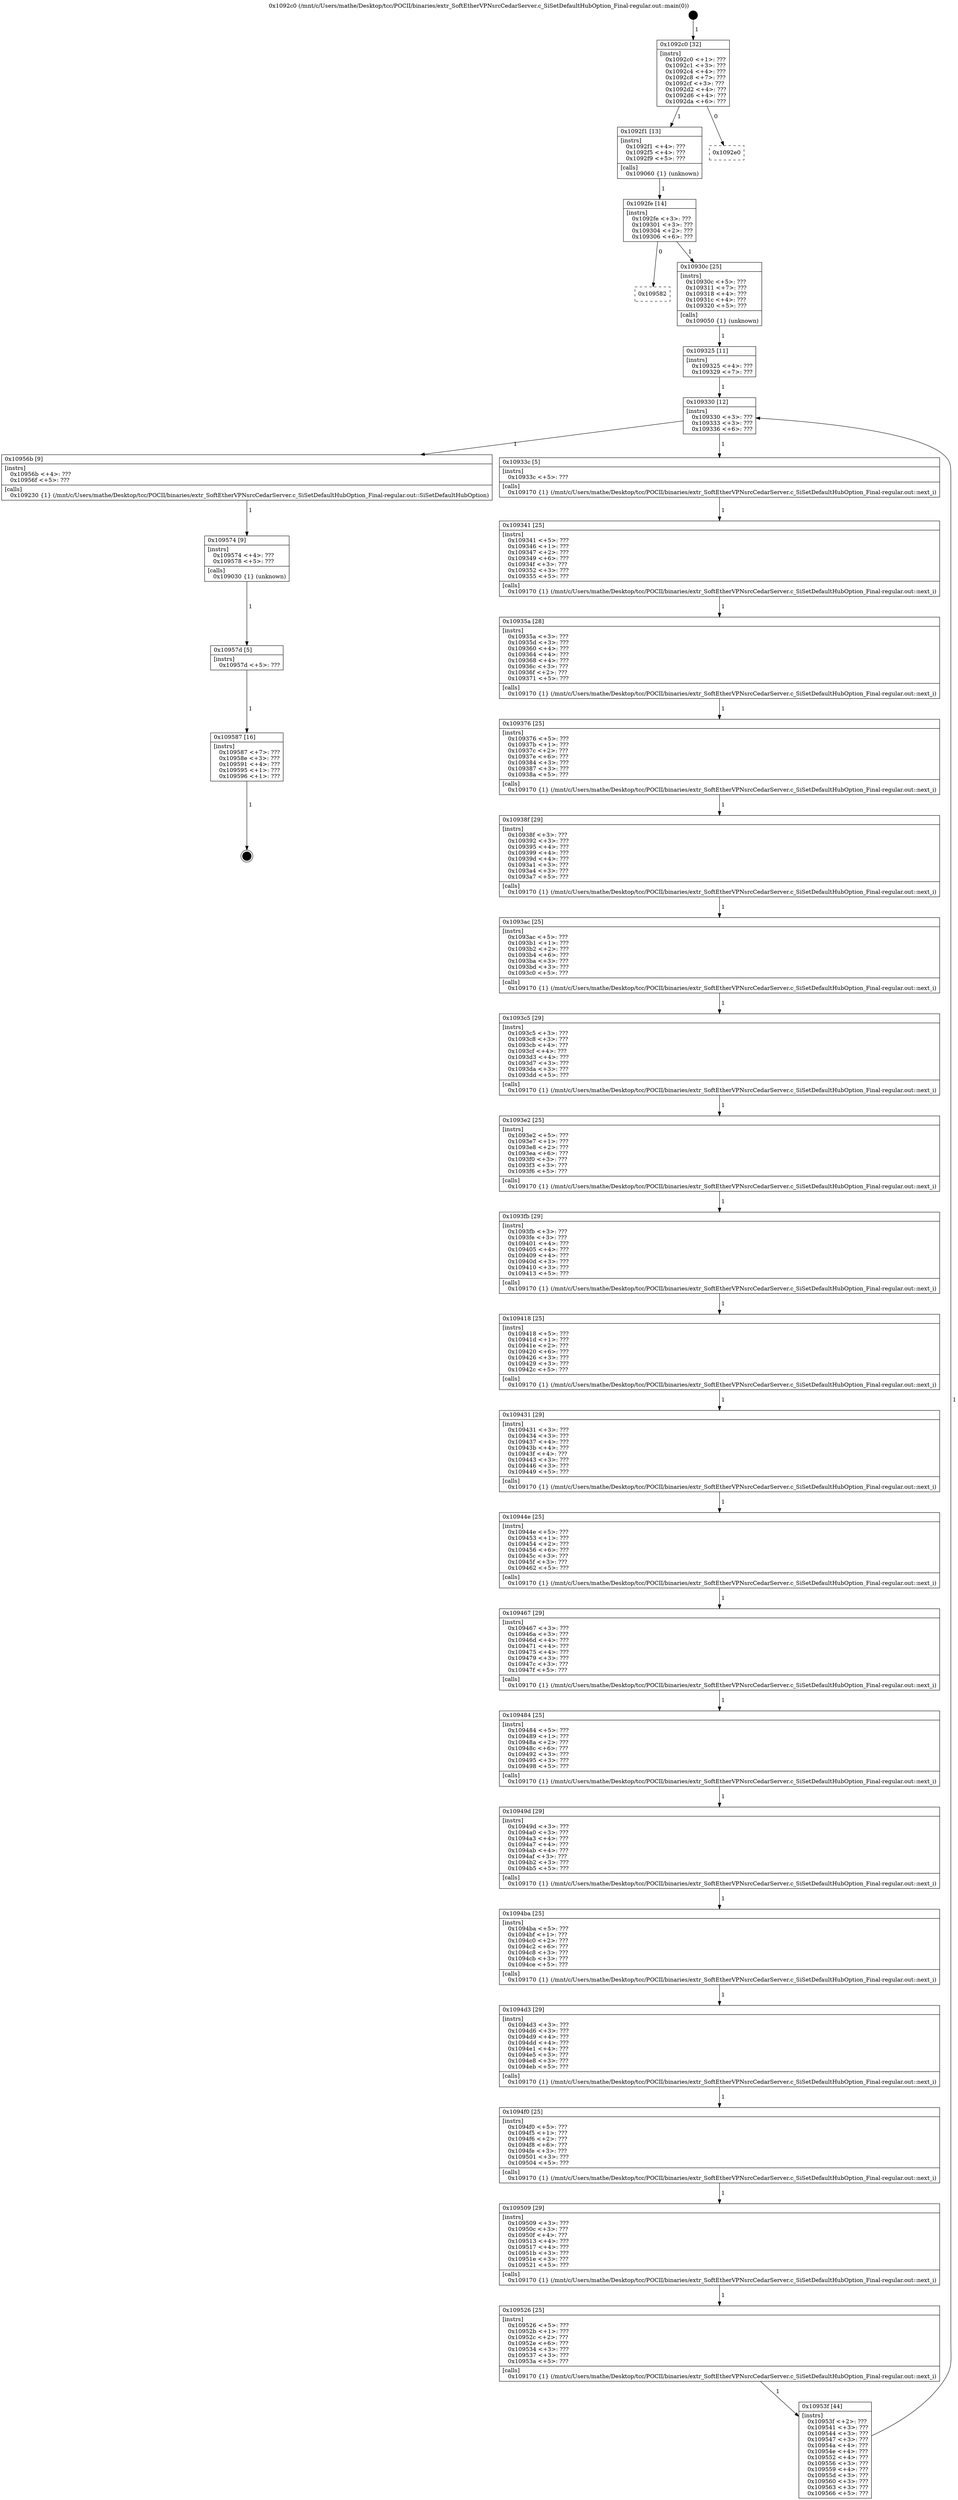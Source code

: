 digraph "0x1092c0" {
  label = "0x1092c0 (/mnt/c/Users/mathe/Desktop/tcc/POCII/binaries/extr_SoftEtherVPNsrcCedarServer.c_SiSetDefaultHubOption_Final-regular.out::main(0))"
  labelloc = "t"
  node[shape=record]

  Entry [label="",width=0.3,height=0.3,shape=circle,fillcolor=black,style=filled]
  "0x1092c0" [label="{
     0x1092c0 [32]\l
     | [instrs]\l
     &nbsp;&nbsp;0x1092c0 \<+1\>: ???\l
     &nbsp;&nbsp;0x1092c1 \<+3\>: ???\l
     &nbsp;&nbsp;0x1092c4 \<+4\>: ???\l
     &nbsp;&nbsp;0x1092c8 \<+7\>: ???\l
     &nbsp;&nbsp;0x1092cf \<+3\>: ???\l
     &nbsp;&nbsp;0x1092d2 \<+4\>: ???\l
     &nbsp;&nbsp;0x1092d6 \<+4\>: ???\l
     &nbsp;&nbsp;0x1092da \<+6\>: ???\l
  }"]
  "0x1092f1" [label="{
     0x1092f1 [13]\l
     | [instrs]\l
     &nbsp;&nbsp;0x1092f1 \<+4\>: ???\l
     &nbsp;&nbsp;0x1092f5 \<+4\>: ???\l
     &nbsp;&nbsp;0x1092f9 \<+5\>: ???\l
     | [calls]\l
     &nbsp;&nbsp;0x109060 \{1\} (unknown)\l
  }"]
  "0x1092e0" [label="{
     0x1092e0\l
  }", style=dashed]
  "0x1092fe" [label="{
     0x1092fe [14]\l
     | [instrs]\l
     &nbsp;&nbsp;0x1092fe \<+3\>: ???\l
     &nbsp;&nbsp;0x109301 \<+3\>: ???\l
     &nbsp;&nbsp;0x109304 \<+2\>: ???\l
     &nbsp;&nbsp;0x109306 \<+6\>: ???\l
  }"]
  "0x109582" [label="{
     0x109582\l
  }", style=dashed]
  "0x10930c" [label="{
     0x10930c [25]\l
     | [instrs]\l
     &nbsp;&nbsp;0x10930c \<+5\>: ???\l
     &nbsp;&nbsp;0x109311 \<+7\>: ???\l
     &nbsp;&nbsp;0x109318 \<+4\>: ???\l
     &nbsp;&nbsp;0x10931c \<+4\>: ???\l
     &nbsp;&nbsp;0x109320 \<+5\>: ???\l
     | [calls]\l
     &nbsp;&nbsp;0x109050 \{1\} (unknown)\l
  }"]
  Exit [label="",width=0.3,height=0.3,shape=circle,fillcolor=black,style=filled,peripheries=2]
  "0x109330" [label="{
     0x109330 [12]\l
     | [instrs]\l
     &nbsp;&nbsp;0x109330 \<+3\>: ???\l
     &nbsp;&nbsp;0x109333 \<+3\>: ???\l
     &nbsp;&nbsp;0x109336 \<+6\>: ???\l
  }"]
  "0x10956b" [label="{
     0x10956b [9]\l
     | [instrs]\l
     &nbsp;&nbsp;0x10956b \<+4\>: ???\l
     &nbsp;&nbsp;0x10956f \<+5\>: ???\l
     | [calls]\l
     &nbsp;&nbsp;0x109230 \{1\} (/mnt/c/Users/mathe/Desktop/tcc/POCII/binaries/extr_SoftEtherVPNsrcCedarServer.c_SiSetDefaultHubOption_Final-regular.out::SiSetDefaultHubOption)\l
  }"]
  "0x10933c" [label="{
     0x10933c [5]\l
     | [instrs]\l
     &nbsp;&nbsp;0x10933c \<+5\>: ???\l
     | [calls]\l
     &nbsp;&nbsp;0x109170 \{1\} (/mnt/c/Users/mathe/Desktop/tcc/POCII/binaries/extr_SoftEtherVPNsrcCedarServer.c_SiSetDefaultHubOption_Final-regular.out::next_i)\l
  }"]
  "0x109341" [label="{
     0x109341 [25]\l
     | [instrs]\l
     &nbsp;&nbsp;0x109341 \<+5\>: ???\l
     &nbsp;&nbsp;0x109346 \<+1\>: ???\l
     &nbsp;&nbsp;0x109347 \<+2\>: ???\l
     &nbsp;&nbsp;0x109349 \<+6\>: ???\l
     &nbsp;&nbsp;0x10934f \<+3\>: ???\l
     &nbsp;&nbsp;0x109352 \<+3\>: ???\l
     &nbsp;&nbsp;0x109355 \<+5\>: ???\l
     | [calls]\l
     &nbsp;&nbsp;0x109170 \{1\} (/mnt/c/Users/mathe/Desktop/tcc/POCII/binaries/extr_SoftEtherVPNsrcCedarServer.c_SiSetDefaultHubOption_Final-regular.out::next_i)\l
  }"]
  "0x10935a" [label="{
     0x10935a [28]\l
     | [instrs]\l
     &nbsp;&nbsp;0x10935a \<+3\>: ???\l
     &nbsp;&nbsp;0x10935d \<+3\>: ???\l
     &nbsp;&nbsp;0x109360 \<+4\>: ???\l
     &nbsp;&nbsp;0x109364 \<+4\>: ???\l
     &nbsp;&nbsp;0x109368 \<+4\>: ???\l
     &nbsp;&nbsp;0x10936c \<+3\>: ???\l
     &nbsp;&nbsp;0x10936f \<+2\>: ???\l
     &nbsp;&nbsp;0x109371 \<+5\>: ???\l
     | [calls]\l
     &nbsp;&nbsp;0x109170 \{1\} (/mnt/c/Users/mathe/Desktop/tcc/POCII/binaries/extr_SoftEtherVPNsrcCedarServer.c_SiSetDefaultHubOption_Final-regular.out::next_i)\l
  }"]
  "0x109376" [label="{
     0x109376 [25]\l
     | [instrs]\l
     &nbsp;&nbsp;0x109376 \<+5\>: ???\l
     &nbsp;&nbsp;0x10937b \<+1\>: ???\l
     &nbsp;&nbsp;0x10937c \<+2\>: ???\l
     &nbsp;&nbsp;0x10937e \<+6\>: ???\l
     &nbsp;&nbsp;0x109384 \<+3\>: ???\l
     &nbsp;&nbsp;0x109387 \<+3\>: ???\l
     &nbsp;&nbsp;0x10938a \<+5\>: ???\l
     | [calls]\l
     &nbsp;&nbsp;0x109170 \{1\} (/mnt/c/Users/mathe/Desktop/tcc/POCII/binaries/extr_SoftEtherVPNsrcCedarServer.c_SiSetDefaultHubOption_Final-regular.out::next_i)\l
  }"]
  "0x10938f" [label="{
     0x10938f [29]\l
     | [instrs]\l
     &nbsp;&nbsp;0x10938f \<+3\>: ???\l
     &nbsp;&nbsp;0x109392 \<+3\>: ???\l
     &nbsp;&nbsp;0x109395 \<+4\>: ???\l
     &nbsp;&nbsp;0x109399 \<+4\>: ???\l
     &nbsp;&nbsp;0x10939d \<+4\>: ???\l
     &nbsp;&nbsp;0x1093a1 \<+3\>: ???\l
     &nbsp;&nbsp;0x1093a4 \<+3\>: ???\l
     &nbsp;&nbsp;0x1093a7 \<+5\>: ???\l
     | [calls]\l
     &nbsp;&nbsp;0x109170 \{1\} (/mnt/c/Users/mathe/Desktop/tcc/POCII/binaries/extr_SoftEtherVPNsrcCedarServer.c_SiSetDefaultHubOption_Final-regular.out::next_i)\l
  }"]
  "0x1093ac" [label="{
     0x1093ac [25]\l
     | [instrs]\l
     &nbsp;&nbsp;0x1093ac \<+5\>: ???\l
     &nbsp;&nbsp;0x1093b1 \<+1\>: ???\l
     &nbsp;&nbsp;0x1093b2 \<+2\>: ???\l
     &nbsp;&nbsp;0x1093b4 \<+6\>: ???\l
     &nbsp;&nbsp;0x1093ba \<+3\>: ???\l
     &nbsp;&nbsp;0x1093bd \<+3\>: ???\l
     &nbsp;&nbsp;0x1093c0 \<+5\>: ???\l
     | [calls]\l
     &nbsp;&nbsp;0x109170 \{1\} (/mnt/c/Users/mathe/Desktop/tcc/POCII/binaries/extr_SoftEtherVPNsrcCedarServer.c_SiSetDefaultHubOption_Final-regular.out::next_i)\l
  }"]
  "0x1093c5" [label="{
     0x1093c5 [29]\l
     | [instrs]\l
     &nbsp;&nbsp;0x1093c5 \<+3\>: ???\l
     &nbsp;&nbsp;0x1093c8 \<+3\>: ???\l
     &nbsp;&nbsp;0x1093cb \<+4\>: ???\l
     &nbsp;&nbsp;0x1093cf \<+4\>: ???\l
     &nbsp;&nbsp;0x1093d3 \<+4\>: ???\l
     &nbsp;&nbsp;0x1093d7 \<+3\>: ???\l
     &nbsp;&nbsp;0x1093da \<+3\>: ???\l
     &nbsp;&nbsp;0x1093dd \<+5\>: ???\l
     | [calls]\l
     &nbsp;&nbsp;0x109170 \{1\} (/mnt/c/Users/mathe/Desktop/tcc/POCII/binaries/extr_SoftEtherVPNsrcCedarServer.c_SiSetDefaultHubOption_Final-regular.out::next_i)\l
  }"]
  "0x1093e2" [label="{
     0x1093e2 [25]\l
     | [instrs]\l
     &nbsp;&nbsp;0x1093e2 \<+5\>: ???\l
     &nbsp;&nbsp;0x1093e7 \<+1\>: ???\l
     &nbsp;&nbsp;0x1093e8 \<+2\>: ???\l
     &nbsp;&nbsp;0x1093ea \<+6\>: ???\l
     &nbsp;&nbsp;0x1093f0 \<+3\>: ???\l
     &nbsp;&nbsp;0x1093f3 \<+3\>: ???\l
     &nbsp;&nbsp;0x1093f6 \<+5\>: ???\l
     | [calls]\l
     &nbsp;&nbsp;0x109170 \{1\} (/mnt/c/Users/mathe/Desktop/tcc/POCII/binaries/extr_SoftEtherVPNsrcCedarServer.c_SiSetDefaultHubOption_Final-regular.out::next_i)\l
  }"]
  "0x1093fb" [label="{
     0x1093fb [29]\l
     | [instrs]\l
     &nbsp;&nbsp;0x1093fb \<+3\>: ???\l
     &nbsp;&nbsp;0x1093fe \<+3\>: ???\l
     &nbsp;&nbsp;0x109401 \<+4\>: ???\l
     &nbsp;&nbsp;0x109405 \<+4\>: ???\l
     &nbsp;&nbsp;0x109409 \<+4\>: ???\l
     &nbsp;&nbsp;0x10940d \<+3\>: ???\l
     &nbsp;&nbsp;0x109410 \<+3\>: ???\l
     &nbsp;&nbsp;0x109413 \<+5\>: ???\l
     | [calls]\l
     &nbsp;&nbsp;0x109170 \{1\} (/mnt/c/Users/mathe/Desktop/tcc/POCII/binaries/extr_SoftEtherVPNsrcCedarServer.c_SiSetDefaultHubOption_Final-regular.out::next_i)\l
  }"]
  "0x109418" [label="{
     0x109418 [25]\l
     | [instrs]\l
     &nbsp;&nbsp;0x109418 \<+5\>: ???\l
     &nbsp;&nbsp;0x10941d \<+1\>: ???\l
     &nbsp;&nbsp;0x10941e \<+2\>: ???\l
     &nbsp;&nbsp;0x109420 \<+6\>: ???\l
     &nbsp;&nbsp;0x109426 \<+3\>: ???\l
     &nbsp;&nbsp;0x109429 \<+3\>: ???\l
     &nbsp;&nbsp;0x10942c \<+5\>: ???\l
     | [calls]\l
     &nbsp;&nbsp;0x109170 \{1\} (/mnt/c/Users/mathe/Desktop/tcc/POCII/binaries/extr_SoftEtherVPNsrcCedarServer.c_SiSetDefaultHubOption_Final-regular.out::next_i)\l
  }"]
  "0x109431" [label="{
     0x109431 [29]\l
     | [instrs]\l
     &nbsp;&nbsp;0x109431 \<+3\>: ???\l
     &nbsp;&nbsp;0x109434 \<+3\>: ???\l
     &nbsp;&nbsp;0x109437 \<+4\>: ???\l
     &nbsp;&nbsp;0x10943b \<+4\>: ???\l
     &nbsp;&nbsp;0x10943f \<+4\>: ???\l
     &nbsp;&nbsp;0x109443 \<+3\>: ???\l
     &nbsp;&nbsp;0x109446 \<+3\>: ???\l
     &nbsp;&nbsp;0x109449 \<+5\>: ???\l
     | [calls]\l
     &nbsp;&nbsp;0x109170 \{1\} (/mnt/c/Users/mathe/Desktop/tcc/POCII/binaries/extr_SoftEtherVPNsrcCedarServer.c_SiSetDefaultHubOption_Final-regular.out::next_i)\l
  }"]
  "0x10944e" [label="{
     0x10944e [25]\l
     | [instrs]\l
     &nbsp;&nbsp;0x10944e \<+5\>: ???\l
     &nbsp;&nbsp;0x109453 \<+1\>: ???\l
     &nbsp;&nbsp;0x109454 \<+2\>: ???\l
     &nbsp;&nbsp;0x109456 \<+6\>: ???\l
     &nbsp;&nbsp;0x10945c \<+3\>: ???\l
     &nbsp;&nbsp;0x10945f \<+3\>: ???\l
     &nbsp;&nbsp;0x109462 \<+5\>: ???\l
     | [calls]\l
     &nbsp;&nbsp;0x109170 \{1\} (/mnt/c/Users/mathe/Desktop/tcc/POCII/binaries/extr_SoftEtherVPNsrcCedarServer.c_SiSetDefaultHubOption_Final-regular.out::next_i)\l
  }"]
  "0x109467" [label="{
     0x109467 [29]\l
     | [instrs]\l
     &nbsp;&nbsp;0x109467 \<+3\>: ???\l
     &nbsp;&nbsp;0x10946a \<+3\>: ???\l
     &nbsp;&nbsp;0x10946d \<+4\>: ???\l
     &nbsp;&nbsp;0x109471 \<+4\>: ???\l
     &nbsp;&nbsp;0x109475 \<+4\>: ???\l
     &nbsp;&nbsp;0x109479 \<+3\>: ???\l
     &nbsp;&nbsp;0x10947c \<+3\>: ???\l
     &nbsp;&nbsp;0x10947f \<+5\>: ???\l
     | [calls]\l
     &nbsp;&nbsp;0x109170 \{1\} (/mnt/c/Users/mathe/Desktop/tcc/POCII/binaries/extr_SoftEtherVPNsrcCedarServer.c_SiSetDefaultHubOption_Final-regular.out::next_i)\l
  }"]
  "0x109484" [label="{
     0x109484 [25]\l
     | [instrs]\l
     &nbsp;&nbsp;0x109484 \<+5\>: ???\l
     &nbsp;&nbsp;0x109489 \<+1\>: ???\l
     &nbsp;&nbsp;0x10948a \<+2\>: ???\l
     &nbsp;&nbsp;0x10948c \<+6\>: ???\l
     &nbsp;&nbsp;0x109492 \<+3\>: ???\l
     &nbsp;&nbsp;0x109495 \<+3\>: ???\l
     &nbsp;&nbsp;0x109498 \<+5\>: ???\l
     | [calls]\l
     &nbsp;&nbsp;0x109170 \{1\} (/mnt/c/Users/mathe/Desktop/tcc/POCII/binaries/extr_SoftEtherVPNsrcCedarServer.c_SiSetDefaultHubOption_Final-regular.out::next_i)\l
  }"]
  "0x10949d" [label="{
     0x10949d [29]\l
     | [instrs]\l
     &nbsp;&nbsp;0x10949d \<+3\>: ???\l
     &nbsp;&nbsp;0x1094a0 \<+3\>: ???\l
     &nbsp;&nbsp;0x1094a3 \<+4\>: ???\l
     &nbsp;&nbsp;0x1094a7 \<+4\>: ???\l
     &nbsp;&nbsp;0x1094ab \<+4\>: ???\l
     &nbsp;&nbsp;0x1094af \<+3\>: ???\l
     &nbsp;&nbsp;0x1094b2 \<+3\>: ???\l
     &nbsp;&nbsp;0x1094b5 \<+5\>: ???\l
     | [calls]\l
     &nbsp;&nbsp;0x109170 \{1\} (/mnt/c/Users/mathe/Desktop/tcc/POCII/binaries/extr_SoftEtherVPNsrcCedarServer.c_SiSetDefaultHubOption_Final-regular.out::next_i)\l
  }"]
  "0x1094ba" [label="{
     0x1094ba [25]\l
     | [instrs]\l
     &nbsp;&nbsp;0x1094ba \<+5\>: ???\l
     &nbsp;&nbsp;0x1094bf \<+1\>: ???\l
     &nbsp;&nbsp;0x1094c0 \<+2\>: ???\l
     &nbsp;&nbsp;0x1094c2 \<+6\>: ???\l
     &nbsp;&nbsp;0x1094c8 \<+3\>: ???\l
     &nbsp;&nbsp;0x1094cb \<+3\>: ???\l
     &nbsp;&nbsp;0x1094ce \<+5\>: ???\l
     | [calls]\l
     &nbsp;&nbsp;0x109170 \{1\} (/mnt/c/Users/mathe/Desktop/tcc/POCII/binaries/extr_SoftEtherVPNsrcCedarServer.c_SiSetDefaultHubOption_Final-regular.out::next_i)\l
  }"]
  "0x1094d3" [label="{
     0x1094d3 [29]\l
     | [instrs]\l
     &nbsp;&nbsp;0x1094d3 \<+3\>: ???\l
     &nbsp;&nbsp;0x1094d6 \<+3\>: ???\l
     &nbsp;&nbsp;0x1094d9 \<+4\>: ???\l
     &nbsp;&nbsp;0x1094dd \<+4\>: ???\l
     &nbsp;&nbsp;0x1094e1 \<+4\>: ???\l
     &nbsp;&nbsp;0x1094e5 \<+3\>: ???\l
     &nbsp;&nbsp;0x1094e8 \<+3\>: ???\l
     &nbsp;&nbsp;0x1094eb \<+5\>: ???\l
     | [calls]\l
     &nbsp;&nbsp;0x109170 \{1\} (/mnt/c/Users/mathe/Desktop/tcc/POCII/binaries/extr_SoftEtherVPNsrcCedarServer.c_SiSetDefaultHubOption_Final-regular.out::next_i)\l
  }"]
  "0x1094f0" [label="{
     0x1094f0 [25]\l
     | [instrs]\l
     &nbsp;&nbsp;0x1094f0 \<+5\>: ???\l
     &nbsp;&nbsp;0x1094f5 \<+1\>: ???\l
     &nbsp;&nbsp;0x1094f6 \<+2\>: ???\l
     &nbsp;&nbsp;0x1094f8 \<+6\>: ???\l
     &nbsp;&nbsp;0x1094fe \<+3\>: ???\l
     &nbsp;&nbsp;0x109501 \<+3\>: ???\l
     &nbsp;&nbsp;0x109504 \<+5\>: ???\l
     | [calls]\l
     &nbsp;&nbsp;0x109170 \{1\} (/mnt/c/Users/mathe/Desktop/tcc/POCII/binaries/extr_SoftEtherVPNsrcCedarServer.c_SiSetDefaultHubOption_Final-regular.out::next_i)\l
  }"]
  "0x109509" [label="{
     0x109509 [29]\l
     | [instrs]\l
     &nbsp;&nbsp;0x109509 \<+3\>: ???\l
     &nbsp;&nbsp;0x10950c \<+3\>: ???\l
     &nbsp;&nbsp;0x10950f \<+4\>: ???\l
     &nbsp;&nbsp;0x109513 \<+4\>: ???\l
     &nbsp;&nbsp;0x109517 \<+4\>: ???\l
     &nbsp;&nbsp;0x10951b \<+3\>: ???\l
     &nbsp;&nbsp;0x10951e \<+3\>: ???\l
     &nbsp;&nbsp;0x109521 \<+5\>: ???\l
     | [calls]\l
     &nbsp;&nbsp;0x109170 \{1\} (/mnt/c/Users/mathe/Desktop/tcc/POCII/binaries/extr_SoftEtherVPNsrcCedarServer.c_SiSetDefaultHubOption_Final-regular.out::next_i)\l
  }"]
  "0x109526" [label="{
     0x109526 [25]\l
     | [instrs]\l
     &nbsp;&nbsp;0x109526 \<+5\>: ???\l
     &nbsp;&nbsp;0x10952b \<+1\>: ???\l
     &nbsp;&nbsp;0x10952c \<+2\>: ???\l
     &nbsp;&nbsp;0x10952e \<+6\>: ???\l
     &nbsp;&nbsp;0x109534 \<+3\>: ???\l
     &nbsp;&nbsp;0x109537 \<+3\>: ???\l
     &nbsp;&nbsp;0x10953a \<+5\>: ???\l
     | [calls]\l
     &nbsp;&nbsp;0x109170 \{1\} (/mnt/c/Users/mathe/Desktop/tcc/POCII/binaries/extr_SoftEtherVPNsrcCedarServer.c_SiSetDefaultHubOption_Final-regular.out::next_i)\l
  }"]
  "0x10953f" [label="{
     0x10953f [44]\l
     | [instrs]\l
     &nbsp;&nbsp;0x10953f \<+2\>: ???\l
     &nbsp;&nbsp;0x109541 \<+3\>: ???\l
     &nbsp;&nbsp;0x109544 \<+3\>: ???\l
     &nbsp;&nbsp;0x109547 \<+3\>: ???\l
     &nbsp;&nbsp;0x10954a \<+4\>: ???\l
     &nbsp;&nbsp;0x10954e \<+4\>: ???\l
     &nbsp;&nbsp;0x109552 \<+4\>: ???\l
     &nbsp;&nbsp;0x109556 \<+3\>: ???\l
     &nbsp;&nbsp;0x109559 \<+4\>: ???\l
     &nbsp;&nbsp;0x10955d \<+3\>: ???\l
     &nbsp;&nbsp;0x109560 \<+3\>: ???\l
     &nbsp;&nbsp;0x109563 \<+3\>: ???\l
     &nbsp;&nbsp;0x109566 \<+5\>: ???\l
  }"]
  "0x109325" [label="{
     0x109325 [11]\l
     | [instrs]\l
     &nbsp;&nbsp;0x109325 \<+4\>: ???\l
     &nbsp;&nbsp;0x109329 \<+7\>: ???\l
  }"]
  "0x109574" [label="{
     0x109574 [9]\l
     | [instrs]\l
     &nbsp;&nbsp;0x109574 \<+4\>: ???\l
     &nbsp;&nbsp;0x109578 \<+5\>: ???\l
     | [calls]\l
     &nbsp;&nbsp;0x109030 \{1\} (unknown)\l
  }"]
  "0x10957d" [label="{
     0x10957d [5]\l
     | [instrs]\l
     &nbsp;&nbsp;0x10957d \<+5\>: ???\l
  }"]
  "0x109587" [label="{
     0x109587 [16]\l
     | [instrs]\l
     &nbsp;&nbsp;0x109587 \<+7\>: ???\l
     &nbsp;&nbsp;0x10958e \<+3\>: ???\l
     &nbsp;&nbsp;0x109591 \<+4\>: ???\l
     &nbsp;&nbsp;0x109595 \<+1\>: ???\l
     &nbsp;&nbsp;0x109596 \<+1\>: ???\l
  }"]
  Entry -> "0x1092c0" [label=" 1"]
  "0x1092c0" -> "0x1092f1" [label=" 1"]
  "0x1092c0" -> "0x1092e0" [label=" 0"]
  "0x1092f1" -> "0x1092fe" [label=" 1"]
  "0x1092fe" -> "0x109582" [label=" 0"]
  "0x1092fe" -> "0x10930c" [label=" 1"]
  "0x109587" -> Exit [label=" 1"]
  "0x10930c" -> "0x109325" [label=" 1"]
  "0x109330" -> "0x10956b" [label=" 1"]
  "0x109330" -> "0x10933c" [label=" 1"]
  "0x10933c" -> "0x109341" [label=" 1"]
  "0x109341" -> "0x10935a" [label=" 1"]
  "0x10935a" -> "0x109376" [label=" 1"]
  "0x109376" -> "0x10938f" [label=" 1"]
  "0x10938f" -> "0x1093ac" [label=" 1"]
  "0x1093ac" -> "0x1093c5" [label=" 1"]
  "0x1093c5" -> "0x1093e2" [label=" 1"]
  "0x1093e2" -> "0x1093fb" [label=" 1"]
  "0x1093fb" -> "0x109418" [label=" 1"]
  "0x109418" -> "0x109431" [label=" 1"]
  "0x109431" -> "0x10944e" [label=" 1"]
  "0x10944e" -> "0x109467" [label=" 1"]
  "0x109467" -> "0x109484" [label=" 1"]
  "0x109484" -> "0x10949d" [label=" 1"]
  "0x10949d" -> "0x1094ba" [label=" 1"]
  "0x1094ba" -> "0x1094d3" [label=" 1"]
  "0x1094d3" -> "0x1094f0" [label=" 1"]
  "0x1094f0" -> "0x109509" [label=" 1"]
  "0x109509" -> "0x109526" [label=" 1"]
  "0x109526" -> "0x10953f" [label=" 1"]
  "0x109325" -> "0x109330" [label=" 1"]
  "0x10953f" -> "0x109330" [label=" 1"]
  "0x10956b" -> "0x109574" [label=" 1"]
  "0x109574" -> "0x10957d" [label=" 1"]
  "0x10957d" -> "0x109587" [label=" 1"]
}
